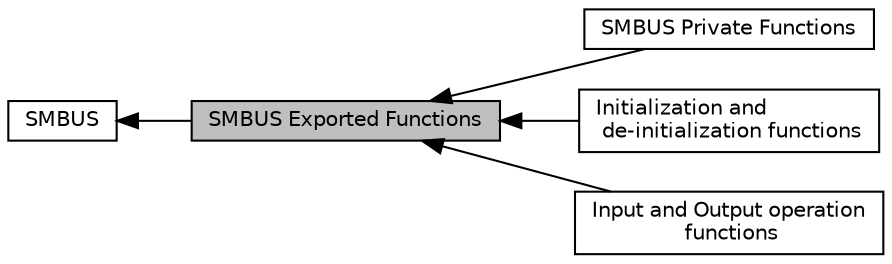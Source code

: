 digraph "SMBUS Exported Functions"
{
  edge [fontname="Helvetica",fontsize="10",labelfontname="Helvetica",labelfontsize="10"];
  node [fontname="Helvetica",fontsize="10",shape=record];
  rankdir=LR;
  Node2 [label="SMBUS Private Functions",height=0.2,width=0.4,color="black", fillcolor="white", style="filled",URL="$group___s_m_b_u_s___private___functions.html"];
  Node3 [label="Initialization and\l de-initialization functions",height=0.2,width=0.4,color="black", fillcolor="white", style="filled",URL="$group___s_m_b_u_s___exported___functions___group1.html"];
  Node4 [label="Input and Output operation\l functions",height=0.2,width=0.4,color="black", fillcolor="white", style="filled",URL="$group___s_m_b_u_s___exported___functions___group2.html"];
  Node1 [label="SMBUS",height=0.2,width=0.4,color="black", fillcolor="white", style="filled",URL="$group___s_m_b_u_s.html",tooltip="SMBUS HAL module driver. "];
  Node0 [label="SMBUS Exported Functions",height=0.2,width=0.4,color="black", fillcolor="grey75", style="filled", fontcolor="black"];
  Node1->Node0 [shape=plaintext, dir="back", style="solid"];
  Node0->Node2 [shape=plaintext, dir="back", style="solid"];
  Node0->Node3 [shape=plaintext, dir="back", style="solid"];
  Node0->Node4 [shape=plaintext, dir="back", style="solid"];
}
